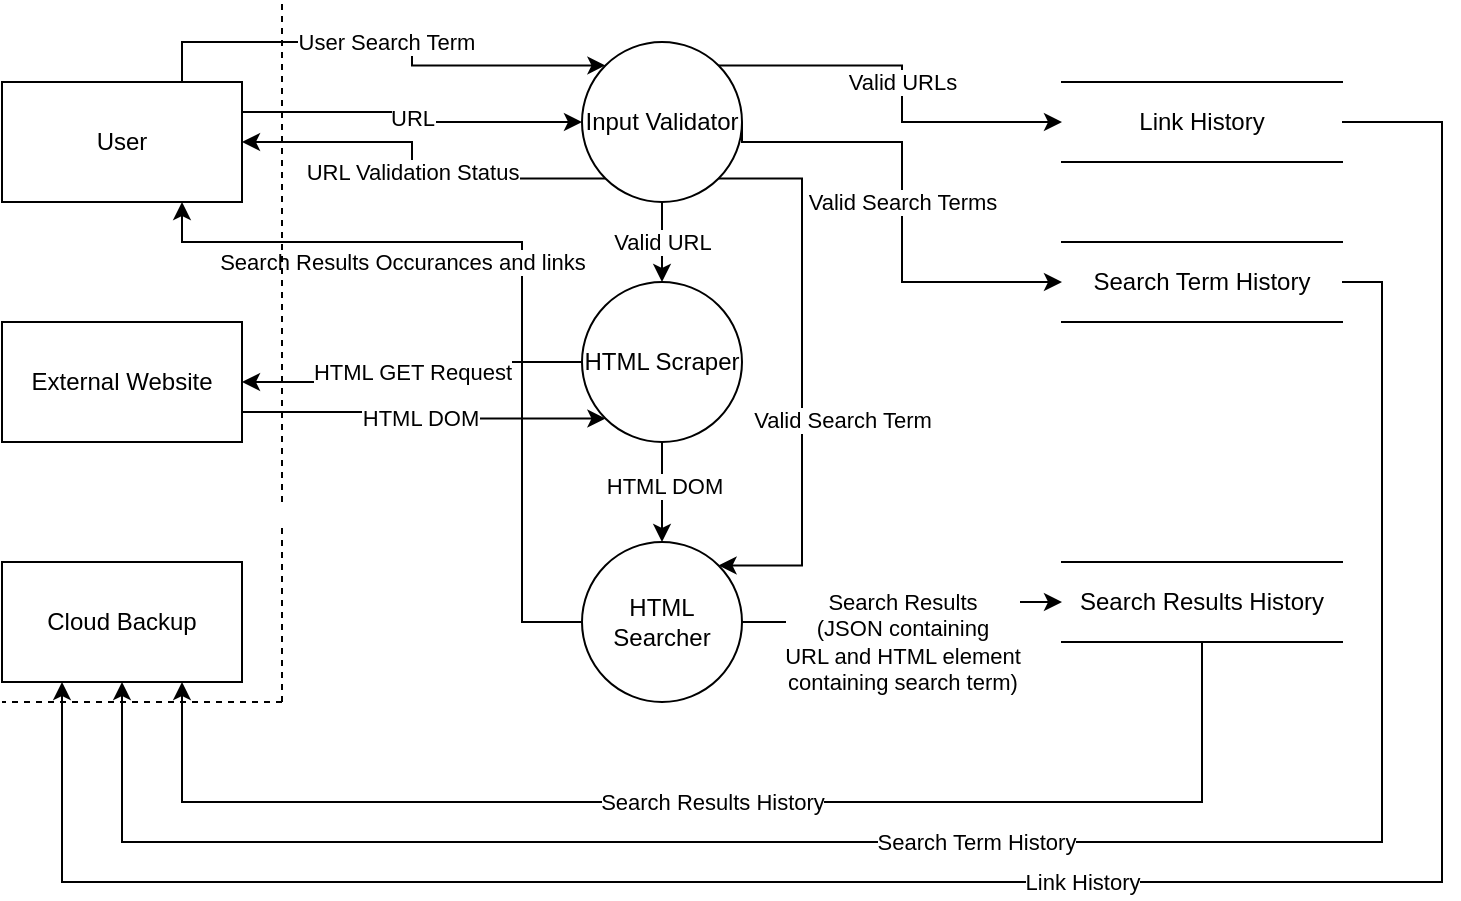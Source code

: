 <mxfile version="23.0.2" type="device">
  <diagram name="Page-1" id="ljiQYLVwFGQj0ASf_PNN">
    <mxGraphModel dx="1036" dy="614" grid="1" gridSize="10" guides="1" tooltips="1" connect="1" arrows="1" fold="1" page="1" pageScale="1" pageWidth="850" pageHeight="1100" math="0" shadow="0">
      <root>
        <mxCell id="0" />
        <mxCell id="1" parent="0" />
        <mxCell id="eJHVP4ze7br_Q-rThbXt-9" value="URL" style="edgeStyle=orthogonalEdgeStyle;rounded=0;orthogonalLoop=1;jettySize=auto;html=1;exitX=1;exitY=0.25;exitDx=0;exitDy=0;entryX=0;entryY=0.5;entryDx=0;entryDy=0;" parent="1" source="eJHVP4ze7br_Q-rThbXt-1" target="eJHVP4ze7br_Q-rThbXt-4" edge="1">
          <mxGeometry relative="1" as="geometry" />
        </mxCell>
        <mxCell id="eJHVP4ze7br_Q-rThbXt-29" value="User Search Term" style="edgeStyle=orthogonalEdgeStyle;rounded=0;orthogonalLoop=1;jettySize=auto;html=1;exitX=0.75;exitY=0;exitDx=0;exitDy=0;entryX=0;entryY=0;entryDx=0;entryDy=0;" parent="1" source="eJHVP4ze7br_Q-rThbXt-1" target="eJHVP4ze7br_Q-rThbXt-4" edge="1">
          <mxGeometry relative="1" as="geometry" />
        </mxCell>
        <mxCell id="eJHVP4ze7br_Q-rThbXt-1" value="User" style="rounded=0;whiteSpace=wrap;html=1;" parent="1" vertex="1">
          <mxGeometry x="110" y="100" width="120" height="60" as="geometry" />
        </mxCell>
        <mxCell id="eJHVP4ze7br_Q-rThbXt-12" value="HTML DOM" style="edgeStyle=orthogonalEdgeStyle;rounded=0;orthogonalLoop=1;jettySize=auto;html=1;exitX=1;exitY=0.75;exitDx=0;exitDy=0;entryX=0;entryY=1;entryDx=0;entryDy=0;" parent="1" source="eJHVP4ze7br_Q-rThbXt-2" target="eJHVP4ze7br_Q-rThbXt-5" edge="1">
          <mxGeometry relative="1" as="geometry" />
        </mxCell>
        <mxCell id="eJHVP4ze7br_Q-rThbXt-2" value="External Website" style="rounded=0;whiteSpace=wrap;html=1;" parent="1" vertex="1">
          <mxGeometry x="110" y="220" width="120" height="60" as="geometry" />
        </mxCell>
        <mxCell id="eJHVP4ze7br_Q-rThbXt-3" value="Cloud Backup" style="rounded=0;whiteSpace=wrap;html=1;" parent="1" vertex="1">
          <mxGeometry x="110" y="340" width="120" height="60" as="geometry" />
        </mxCell>
        <mxCell id="eJHVP4ze7br_Q-rThbXt-10" value="Valid URL" style="edgeStyle=orthogonalEdgeStyle;rounded=0;orthogonalLoop=1;jettySize=auto;html=1;exitX=0.5;exitY=1;exitDx=0;exitDy=0;" parent="1" source="eJHVP4ze7br_Q-rThbXt-4" target="eJHVP4ze7br_Q-rThbXt-5" edge="1">
          <mxGeometry relative="1" as="geometry">
            <mxPoint as="offset" />
          </mxGeometry>
        </mxCell>
        <mxCell id="eJHVP4ze7br_Q-rThbXt-25" value="URL Validation Status" style="edgeStyle=orthogonalEdgeStyle;rounded=0;orthogonalLoop=1;jettySize=auto;html=1;exitX=0;exitY=1;exitDx=0;exitDy=0;" parent="1" source="eJHVP4ze7br_Q-rThbXt-4" target="eJHVP4ze7br_Q-rThbXt-1" edge="1">
          <mxGeometry relative="1" as="geometry" />
        </mxCell>
        <mxCell id="eJHVP4ze7br_Q-rThbXt-27" style="edgeStyle=orthogonalEdgeStyle;rounded=0;orthogonalLoop=1;jettySize=auto;html=1;exitX=1;exitY=1;exitDx=0;exitDy=0;entryX=1;entryY=0;entryDx=0;entryDy=0;" parent="1" source="eJHVP4ze7br_Q-rThbXt-4" target="eJHVP4ze7br_Q-rThbXt-6" edge="1">
          <mxGeometry relative="1" as="geometry">
            <mxPoint x="510" y="320" as="targetPoint" />
            <Array as="points">
              <mxPoint x="510" y="148" />
              <mxPoint x="510" y="342" />
            </Array>
          </mxGeometry>
        </mxCell>
        <mxCell id="eJHVP4ze7br_Q-rThbXt-28" value="Valid Search Term" style="edgeLabel;html=1;align=center;verticalAlign=middle;resizable=0;points=[];" parent="eJHVP4ze7br_Q-rThbXt-27" vertex="1" connectable="0">
          <mxGeometry x="-0.02" y="-3" relative="1" as="geometry">
            <mxPoint x="23" y="27" as="offset" />
          </mxGeometry>
        </mxCell>
        <mxCell id="eJHVP4ze7br_Q-rThbXt-35" value="Valid URLs" style="edgeStyle=orthogonalEdgeStyle;rounded=0;orthogonalLoop=1;jettySize=auto;html=1;exitX=1;exitY=0;exitDx=0;exitDy=0;" parent="1" source="eJHVP4ze7br_Q-rThbXt-4" target="eJHVP4ze7br_Q-rThbXt-17" edge="1">
          <mxGeometry relative="1" as="geometry" />
        </mxCell>
        <mxCell id="eJHVP4ze7br_Q-rThbXt-36" value="Valid Search Terms" style="edgeStyle=orthogonalEdgeStyle;rounded=0;orthogonalLoop=1;jettySize=auto;html=1;exitX=1;exitY=0.5;exitDx=0;exitDy=0;entryX=0.5;entryY=1;entryDx=0;entryDy=0;" parent="1" source="eJHVP4ze7br_Q-rThbXt-4" target="eJHVP4ze7br_Q-rThbXt-33" edge="1">
          <mxGeometry relative="1" as="geometry">
            <Array as="points">
              <mxPoint x="480" y="130" />
              <mxPoint x="560" y="130" />
              <mxPoint x="560" y="200" />
            </Array>
          </mxGeometry>
        </mxCell>
        <mxCell id="eJHVP4ze7br_Q-rThbXt-4" value="Input Validator" style="ellipse;whiteSpace=wrap;html=1;aspect=fixed;" parent="1" vertex="1">
          <mxGeometry x="400" y="80" width="80" height="80" as="geometry" />
        </mxCell>
        <mxCell id="eJHVP4ze7br_Q-rThbXt-11" value="HTML GET Request" style="edgeStyle=orthogonalEdgeStyle;rounded=0;orthogonalLoop=1;jettySize=auto;html=1;exitX=0;exitY=0.5;exitDx=0;exitDy=0;entryX=1;entryY=0.5;entryDx=0;entryDy=0;" parent="1" source="eJHVP4ze7br_Q-rThbXt-5" target="eJHVP4ze7br_Q-rThbXt-2" edge="1">
          <mxGeometry relative="1" as="geometry" />
        </mxCell>
        <mxCell id="eJHVP4ze7br_Q-rThbXt-24" style="edgeStyle=orthogonalEdgeStyle;rounded=0;orthogonalLoop=1;jettySize=auto;html=1;exitX=0.5;exitY=1;exitDx=0;exitDy=0;entryX=0.5;entryY=0;entryDx=0;entryDy=0;" parent="1" source="eJHVP4ze7br_Q-rThbXt-5" target="eJHVP4ze7br_Q-rThbXt-6" edge="1">
          <mxGeometry relative="1" as="geometry" />
        </mxCell>
        <mxCell id="eJHVP4ze7br_Q-rThbXt-26" value="HTML DOM" style="edgeLabel;html=1;align=center;verticalAlign=middle;resizable=0;points=[];" parent="eJHVP4ze7br_Q-rThbXt-24" vertex="1" connectable="0">
          <mxGeometry x="-0.112" y="1" relative="1" as="geometry">
            <mxPoint as="offset" />
          </mxGeometry>
        </mxCell>
        <mxCell id="eJHVP4ze7br_Q-rThbXt-5" value="HTML Scraper" style="ellipse;whiteSpace=wrap;html=1;aspect=fixed;" parent="1" vertex="1">
          <mxGeometry x="400" y="200" width="80" height="80" as="geometry" />
        </mxCell>
        <mxCell id="eJHVP4ze7br_Q-rThbXt-31" value="Search Results&lt;br style=&quot;border-color: var(--border-color);&quot;&gt;(JSON containing&lt;br style=&quot;border-color: var(--border-color);&quot;&gt;URL and HTML element&lt;br style=&quot;border-color: var(--border-color);&quot;&gt;containing search term)" style="edgeStyle=orthogonalEdgeStyle;rounded=0;orthogonalLoop=1;jettySize=auto;html=1;exitX=1;exitY=0.5;exitDx=0;exitDy=0;entryX=0.5;entryY=1;entryDx=0;entryDy=0;" parent="1" source="eJHVP4ze7br_Q-rThbXt-6" target="eJHVP4ze7br_Q-rThbXt-16" edge="1">
          <mxGeometry x="-0.059" y="-10" relative="1" as="geometry">
            <mxPoint x="-10" y="10" as="offset" />
          </mxGeometry>
        </mxCell>
        <mxCell id="JYanWVnoQ5K1r5RWMD6y-1" value="Search Results Occurances and links" style="edgeStyle=orthogonalEdgeStyle;rounded=0;orthogonalLoop=1;jettySize=auto;html=1;exitX=0;exitY=0.5;exitDx=0;exitDy=0;entryX=0.75;entryY=1;entryDx=0;entryDy=0;" edge="1" parent="1" source="eJHVP4ze7br_Q-rThbXt-6" target="eJHVP4ze7br_Q-rThbXt-1">
          <mxGeometry x="0.366" y="10" relative="1" as="geometry">
            <Array as="points">
              <mxPoint x="370" y="370" />
              <mxPoint x="370" y="180" />
              <mxPoint x="200" y="180" />
            </Array>
            <mxPoint as="offset" />
          </mxGeometry>
        </mxCell>
        <mxCell id="eJHVP4ze7br_Q-rThbXt-6" value="HTML Searcher" style="ellipse;whiteSpace=wrap;html=1;aspect=fixed;" parent="1" vertex="1">
          <mxGeometry x="400" y="330" width="80" height="80" as="geometry" />
        </mxCell>
        <mxCell id="eJHVP4ze7br_Q-rThbXt-44" value="Search Results History" style="edgeStyle=orthogonalEdgeStyle;rounded=0;orthogonalLoop=1;jettySize=auto;html=1;exitX=1;exitY=0.5;exitDx=0;exitDy=0;entryX=0.75;entryY=1;entryDx=0;entryDy=0;" parent="1" source="eJHVP4ze7br_Q-rThbXt-16" target="eJHVP4ze7br_Q-rThbXt-3" edge="1">
          <mxGeometry relative="1" as="geometry">
            <Array as="points">
              <mxPoint x="710" y="460" />
              <mxPoint x="200" y="460" />
            </Array>
          </mxGeometry>
        </mxCell>
        <mxCell id="eJHVP4ze7br_Q-rThbXt-16" value="Search Results History" style="shape=partialRectangle;whiteSpace=wrap;html=1;top=0;bottom=0;fillColor=none;horizontal=0;rotation=90;" parent="1" vertex="1">
          <mxGeometry x="690" y="290" width="40" height="140" as="geometry" />
        </mxCell>
        <mxCell id="eJHVP4ze7br_Q-rThbXt-40" value="Link History" style="edgeStyle=orthogonalEdgeStyle;rounded=0;orthogonalLoop=1;jettySize=auto;html=1;exitX=0.5;exitY=0;exitDx=0;exitDy=0;entryX=0.25;entryY=1;entryDx=0;entryDy=0;" parent="1" source="eJHVP4ze7br_Q-rThbXt-17" target="eJHVP4ze7br_Q-rThbXt-3" edge="1">
          <mxGeometry relative="1" as="geometry">
            <mxPoint x="140" y="420" as="targetPoint" />
            <mxPoint x="780" y="140" as="sourcePoint" />
            <Array as="points">
              <mxPoint x="830" y="120" />
              <mxPoint x="830" y="500" />
              <mxPoint x="140" y="500" />
            </Array>
          </mxGeometry>
        </mxCell>
        <mxCell id="eJHVP4ze7br_Q-rThbXt-17" value="Link History" style="shape=partialRectangle;whiteSpace=wrap;html=1;top=0;bottom=0;fillColor=none;horizontal=0;rotation=90;" parent="1" vertex="1">
          <mxGeometry x="690" y="50" width="40" height="140" as="geometry" />
        </mxCell>
        <mxCell id="eJHVP4ze7br_Q-rThbXt-41" style="edgeStyle=orthogonalEdgeStyle;rounded=0;orthogonalLoop=1;jettySize=auto;html=1;exitX=0.5;exitY=0;exitDx=0;exitDy=0;entryX=0.5;entryY=1;entryDx=0;entryDy=0;" parent="1" source="eJHVP4ze7br_Q-rThbXt-33" target="eJHVP4ze7br_Q-rThbXt-3" edge="1">
          <mxGeometry relative="1" as="geometry">
            <mxPoint x="820" y="430" as="targetPoint" />
            <Array as="points">
              <mxPoint x="800" y="200" />
              <mxPoint x="800" y="480" />
              <mxPoint x="170" y="480" />
            </Array>
          </mxGeometry>
        </mxCell>
        <mxCell id="eJHVP4ze7br_Q-rThbXt-43" value="Search Term History" style="edgeLabel;html=1;align=center;verticalAlign=middle;resizable=0;points=[];" parent="eJHVP4ze7br_Q-rThbXt-41" vertex="1" connectable="0">
          <mxGeometry x="-0.004" relative="1" as="geometry">
            <mxPoint as="offset" />
          </mxGeometry>
        </mxCell>
        <mxCell id="eJHVP4ze7br_Q-rThbXt-33" value="Search Term History" style="shape=partialRectangle;whiteSpace=wrap;html=1;top=0;bottom=0;fillColor=none;horizontal=0;rotation=90;" parent="1" vertex="1">
          <mxGeometry x="690" y="130" width="40" height="140" as="geometry" />
        </mxCell>
        <mxCell id="eJHVP4ze7br_Q-rThbXt-37" value="" style="endArrow=none;dashed=1;html=1;rounded=0;" parent="1" edge="1">
          <mxGeometry width="50" height="50" relative="1" as="geometry">
            <mxPoint x="250" y="190" as="sourcePoint" />
            <mxPoint x="250" y="60" as="targetPoint" />
          </mxGeometry>
        </mxCell>
        <mxCell id="eJHVP4ze7br_Q-rThbXt-38" value="" style="endArrow=none;dashed=1;html=1;rounded=0;" parent="1" edge="1">
          <mxGeometry width="50" height="50" relative="1" as="geometry">
            <mxPoint x="250" y="310" as="sourcePoint" />
            <mxPoint x="250" y="190" as="targetPoint" />
          </mxGeometry>
        </mxCell>
        <mxCell id="eJHVP4ze7br_Q-rThbXt-39" value="" style="endArrow=none;dashed=1;html=1;rounded=0;" parent="1" edge="1">
          <mxGeometry width="50" height="50" relative="1" as="geometry">
            <mxPoint x="250" y="410" as="sourcePoint" />
            <mxPoint x="250" y="320" as="targetPoint" />
          </mxGeometry>
        </mxCell>
        <mxCell id="eJHVP4ze7br_Q-rThbXt-42" value="" style="endArrow=none;dashed=1;html=1;rounded=0;" parent="1" edge="1">
          <mxGeometry width="50" height="50" relative="1" as="geometry">
            <mxPoint x="250" y="410" as="sourcePoint" />
            <mxPoint x="110" y="410" as="targetPoint" />
          </mxGeometry>
        </mxCell>
      </root>
    </mxGraphModel>
  </diagram>
</mxfile>
